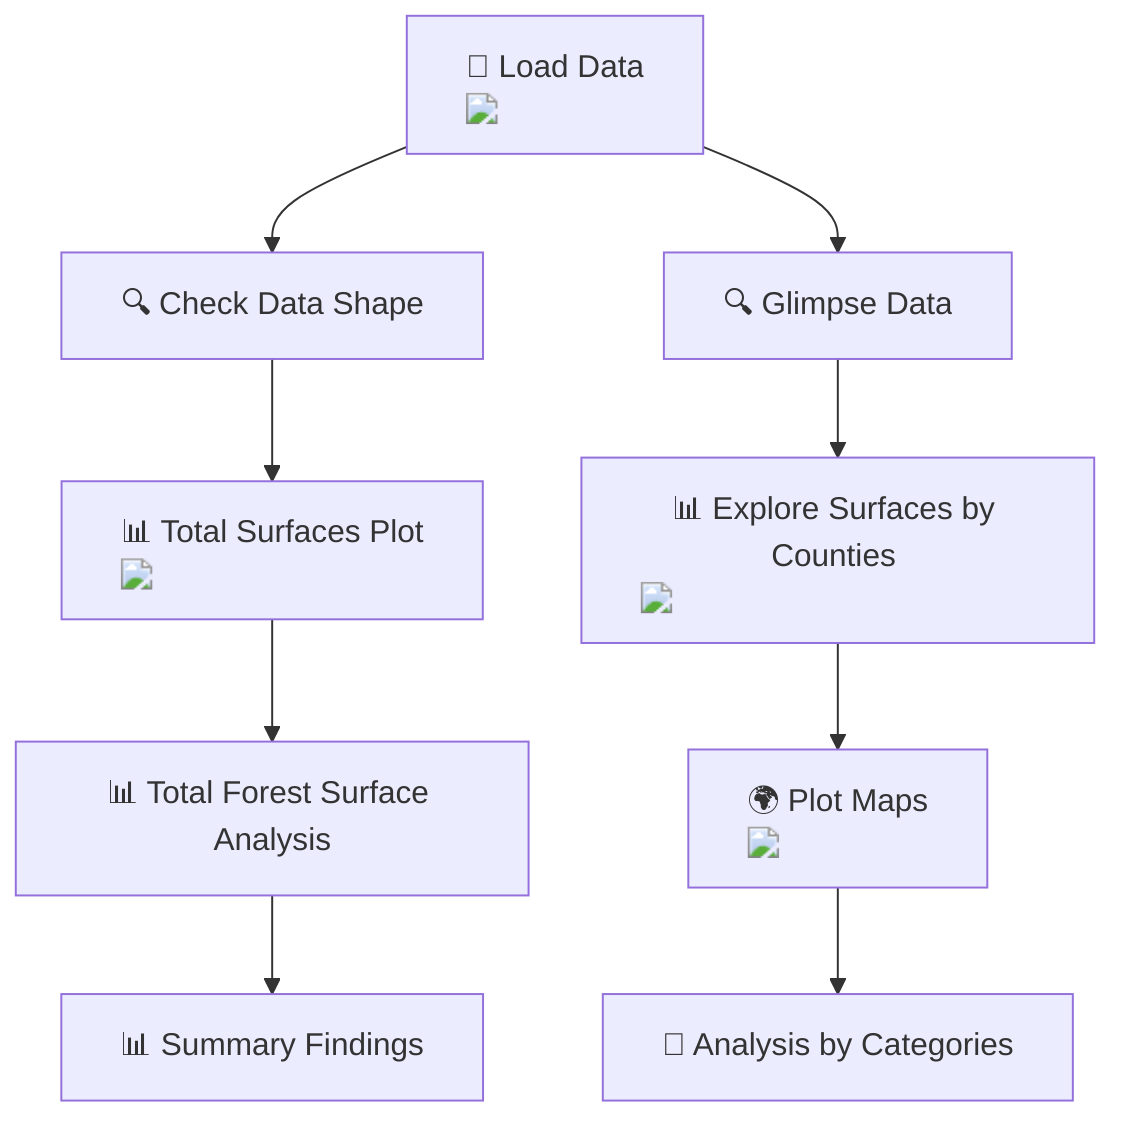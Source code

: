 flowchart TD
    A["📂 Load Data <img src='icons/file.svg' />"] --> B["🔍 Check Data Shape"]
    A --> C["🔍 Glimpse Data"]
    B --> D["📊 Total Surfaces Plot <img src='dummy_plots/lineplot_template.svg' />"]
    C --> E["📊 Explore Surfaces by Counties <img src='dummy_plots/barplot_template.svg' />"]
    E --> F["🌍 Plot Maps <img src='dummy_plots/scatter_plot_template.svg' />"]
    D --> G["📊 Total Forest Surface Analysis"]
    F --> H["🌳 Analysis by Categories"]
    G --> I["📊 Summary Findings"]